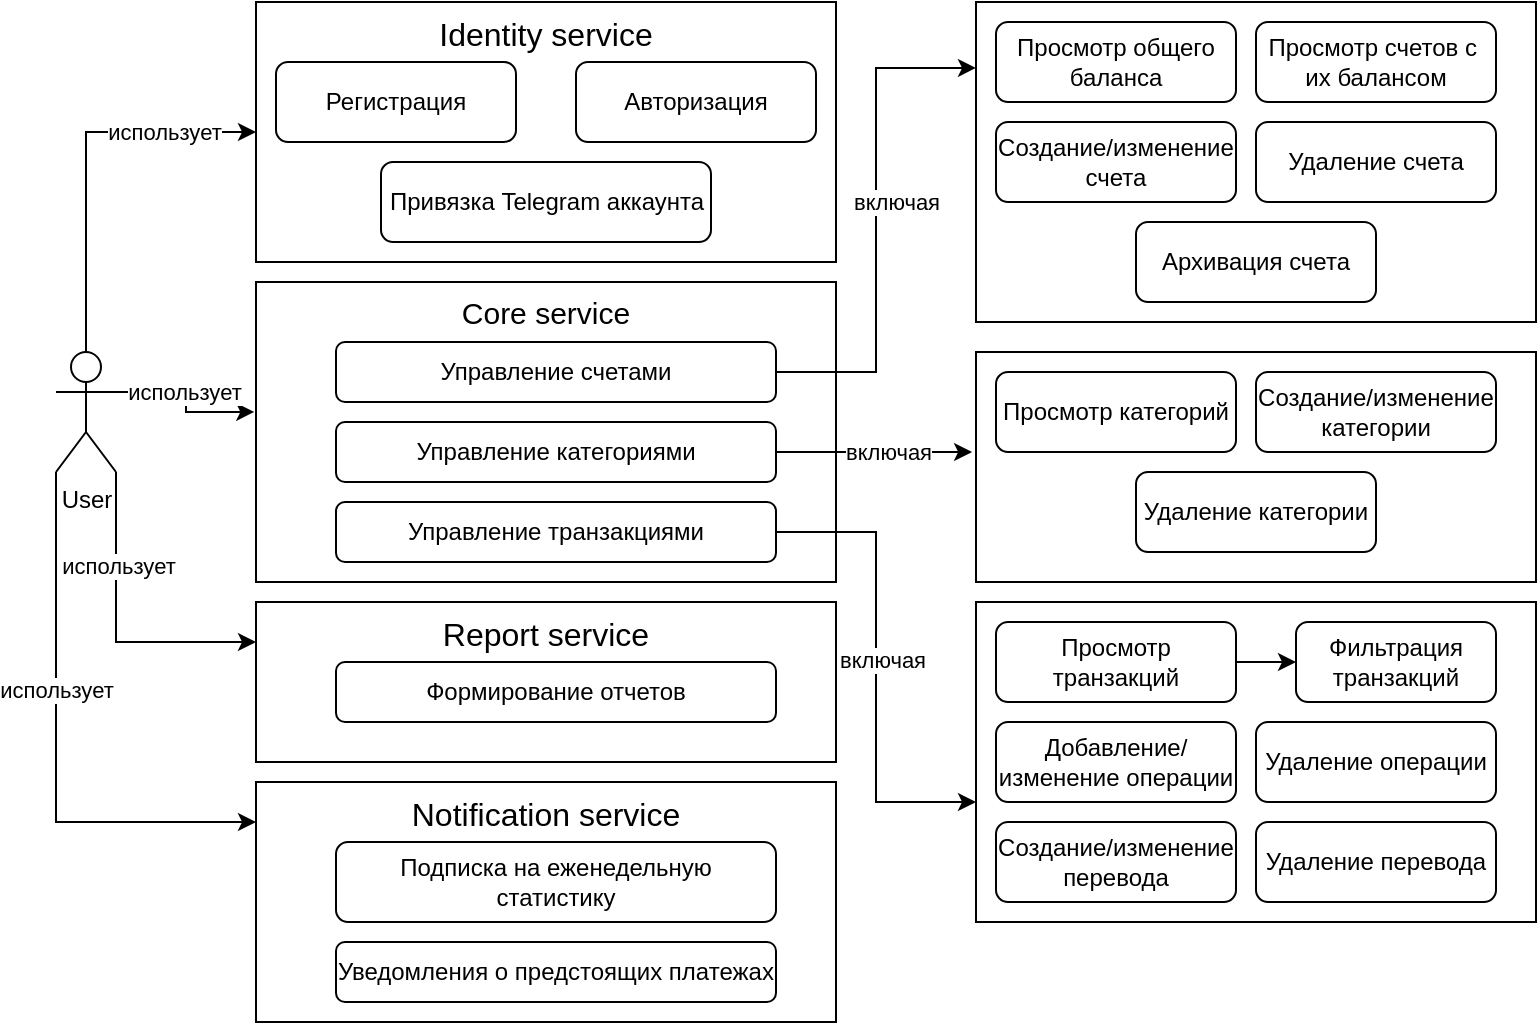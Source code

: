 <mxfile version="26.2.14">
  <diagram name="Страница — 1" id="FPkx5iTmyTTH_QAq3jMK">
    <mxGraphModel dx="2253" dy="751" grid="1" gridSize="10" guides="1" tooltips="1" connect="1" arrows="1" fold="1" page="1" pageScale="1" pageWidth="827" pageHeight="1169" math="0" shadow="0">
      <root>
        <mxCell id="0" />
        <mxCell id="1" parent="0" />
        <mxCell id="biUFr0Qo7alXC2_2lR7L-41" style="edgeStyle=orthogonalEdgeStyle;rounded=0;orthogonalLoop=1;jettySize=auto;html=1;exitX=0.5;exitY=0;exitDx=0;exitDy=0;exitPerimeter=0;entryX=0;entryY=0.5;entryDx=0;entryDy=0;" edge="1" parent="1" source="biUFr0Qo7alXC2_2lR7L-1" target="biUFr0Qo7alXC2_2lR7L-4">
          <mxGeometry relative="1" as="geometry" />
        </mxCell>
        <mxCell id="biUFr0Qo7alXC2_2lR7L-43" value="использует" style="edgeLabel;html=1;align=center;verticalAlign=middle;resizable=0;points=[];" vertex="1" connectable="0" parent="biUFr0Qo7alXC2_2lR7L-41">
          <mxGeometry x="0.528" relative="1" as="geometry">
            <mxPoint as="offset" />
          </mxGeometry>
        </mxCell>
        <mxCell id="biUFr0Qo7alXC2_2lR7L-54" style="edgeStyle=orthogonalEdgeStyle;rounded=0;orthogonalLoop=1;jettySize=auto;html=1;exitX=1;exitY=1;exitDx=0;exitDy=0;exitPerimeter=0;entryX=0;entryY=0.25;entryDx=0;entryDy=0;" edge="1" parent="1" source="biUFr0Qo7alXC2_2lR7L-1" target="biUFr0Qo7alXC2_2lR7L-49">
          <mxGeometry relative="1" as="geometry" />
        </mxCell>
        <mxCell id="biUFr0Qo7alXC2_2lR7L-55" value="использует" style="edgeLabel;html=1;align=center;verticalAlign=middle;resizable=0;points=[];" vertex="1" connectable="0" parent="biUFr0Qo7alXC2_2lR7L-54">
          <mxGeometry x="-0.394" y="1" relative="1" as="geometry">
            <mxPoint as="offset" />
          </mxGeometry>
        </mxCell>
        <mxCell id="biUFr0Qo7alXC2_2lR7L-1" value="User" style="shape=umlActor;verticalLabelPosition=bottom;verticalAlign=top;html=1;outlineConnect=0;" vertex="1" parent="1">
          <mxGeometry x="20" y="215" width="30" height="60" as="geometry" />
        </mxCell>
        <mxCell id="biUFr0Qo7alXC2_2lR7L-4" value="Identity service" style="rounded=0;whiteSpace=wrap;html=1;verticalAlign=top;fontSize=16;" vertex="1" parent="1">
          <mxGeometry x="120" y="40" width="290" height="130" as="geometry" />
        </mxCell>
        <mxCell id="biUFr0Qo7alXC2_2lR7L-5" value="Регистрация" style="rounded=1;whiteSpace=wrap;html=1;" vertex="1" parent="1">
          <mxGeometry x="130" y="70" width="120" height="40" as="geometry" />
        </mxCell>
        <mxCell id="biUFr0Qo7alXC2_2lR7L-6" value="Авторизация" style="rounded=1;whiteSpace=wrap;html=1;" vertex="1" parent="1">
          <mxGeometry x="280" y="70" width="120" height="40" as="geometry" />
        </mxCell>
        <mxCell id="biUFr0Qo7alXC2_2lR7L-8" value="Привязка Telegram аккаунта" style="rounded=1;whiteSpace=wrap;html=1;" vertex="1" parent="1">
          <mxGeometry x="182.5" y="120" width="165" height="40" as="geometry" />
        </mxCell>
        <mxCell id="biUFr0Qo7alXC2_2lR7L-10" value="Core service" style="rounded=0;whiteSpace=wrap;html=1;verticalAlign=top;fontSize=15;" vertex="1" parent="1">
          <mxGeometry x="120" y="180" width="290" height="150" as="geometry" />
        </mxCell>
        <mxCell id="biUFr0Qo7alXC2_2lR7L-11" value="Управление счетами" style="rounded=1;whiteSpace=wrap;html=1;" vertex="1" parent="1">
          <mxGeometry x="160" y="210" width="220" height="30" as="geometry" />
        </mxCell>
        <mxCell id="biUFr0Qo7alXC2_2lR7L-13" value="Управление категориями" style="rounded=1;whiteSpace=wrap;html=1;" vertex="1" parent="1">
          <mxGeometry x="160" y="250" width="220" height="30" as="geometry" />
        </mxCell>
        <mxCell id="biUFr0Qo7alXC2_2lR7L-14" value="Управление транзакциями" style="rounded=1;whiteSpace=wrap;html=1;" vertex="1" parent="1">
          <mxGeometry x="160" y="290" width="220" height="30" as="geometry" />
        </mxCell>
        <mxCell id="biUFr0Qo7alXC2_2lR7L-15" value="" style="rounded=0;whiteSpace=wrap;html=1;" vertex="1" parent="1">
          <mxGeometry x="480" y="40" width="280" height="160" as="geometry" />
        </mxCell>
        <mxCell id="biUFr0Qo7alXC2_2lR7L-16" value="Просмотр общего баланса" style="rounded=1;whiteSpace=wrap;html=1;" vertex="1" parent="1">
          <mxGeometry x="490" y="50" width="120" height="40" as="geometry" />
        </mxCell>
        <mxCell id="biUFr0Qo7alXC2_2lR7L-17" value="Просмотр счетов с&amp;nbsp; их балансом" style="rounded=1;whiteSpace=wrap;html=1;" vertex="1" parent="1">
          <mxGeometry x="620" y="50" width="120" height="40" as="geometry" />
        </mxCell>
        <mxCell id="biUFr0Qo7alXC2_2lR7L-18" value="Создание/изменение счета" style="rounded=1;whiteSpace=wrap;html=1;" vertex="1" parent="1">
          <mxGeometry x="490" y="100" width="120" height="40" as="geometry" />
        </mxCell>
        <mxCell id="biUFr0Qo7alXC2_2lR7L-19" value="Удаление счета" style="rounded=1;whiteSpace=wrap;html=1;" vertex="1" parent="1">
          <mxGeometry x="620" y="100" width="120" height="40" as="geometry" />
        </mxCell>
        <mxCell id="biUFr0Qo7alXC2_2lR7L-20" value="Архивация счета" style="rounded=1;whiteSpace=wrap;html=1;" vertex="1" parent="1">
          <mxGeometry x="560" y="150" width="120" height="40" as="geometry" />
        </mxCell>
        <mxCell id="biUFr0Qo7alXC2_2lR7L-21" style="edgeStyle=orthogonalEdgeStyle;rounded=0;orthogonalLoop=1;jettySize=auto;html=1;exitX=1;exitY=0.5;exitDx=0;exitDy=0;entryX=0;entryY=0.206;entryDx=0;entryDy=0;entryPerimeter=0;" edge="1" parent="1" source="biUFr0Qo7alXC2_2lR7L-11" target="biUFr0Qo7alXC2_2lR7L-15">
          <mxGeometry relative="1" as="geometry" />
        </mxCell>
        <mxCell id="biUFr0Qo7alXC2_2lR7L-22" value="включая" style="edgeLabel;html=1;align=center;verticalAlign=middle;resizable=0;points=[];" vertex="1" connectable="0" parent="biUFr0Qo7alXC2_2lR7L-21">
          <mxGeometry x="0.024" y="2" relative="1" as="geometry">
            <mxPoint x="12" y="-6" as="offset" />
          </mxGeometry>
        </mxCell>
        <mxCell id="biUFr0Qo7alXC2_2lR7L-23" value="" style="rounded=0;whiteSpace=wrap;html=1;" vertex="1" parent="1">
          <mxGeometry x="480" y="215" width="280" height="115" as="geometry" />
        </mxCell>
        <mxCell id="biUFr0Qo7alXC2_2lR7L-24" value="Просмотр категорий" style="rounded=1;whiteSpace=wrap;html=1;" vertex="1" parent="1">
          <mxGeometry x="490" y="225" width="120" height="40" as="geometry" />
        </mxCell>
        <mxCell id="biUFr0Qo7alXC2_2lR7L-25" value="Создание/изменение категории" style="rounded=1;whiteSpace=wrap;html=1;" vertex="1" parent="1">
          <mxGeometry x="620" y="225" width="120" height="40" as="geometry" />
        </mxCell>
        <mxCell id="biUFr0Qo7alXC2_2lR7L-26" value="Удаление категории" style="rounded=1;whiteSpace=wrap;html=1;" vertex="1" parent="1">
          <mxGeometry x="560" y="275" width="120" height="40" as="geometry" />
        </mxCell>
        <mxCell id="biUFr0Qo7alXC2_2lR7L-29" style="edgeStyle=orthogonalEdgeStyle;rounded=0;orthogonalLoop=1;jettySize=auto;html=1;exitX=1;exitY=0.5;exitDx=0;exitDy=0;entryX=-0.007;entryY=0.435;entryDx=0;entryDy=0;entryPerimeter=0;" edge="1" parent="1" source="biUFr0Qo7alXC2_2lR7L-13" target="biUFr0Qo7alXC2_2lR7L-23">
          <mxGeometry relative="1" as="geometry" />
        </mxCell>
        <mxCell id="biUFr0Qo7alXC2_2lR7L-30" value="включая" style="edgeLabel;html=1;align=center;verticalAlign=middle;resizable=0;points=[];" vertex="1" connectable="0" parent="biUFr0Qo7alXC2_2lR7L-29">
          <mxGeometry x="0.142" relative="1" as="geometry">
            <mxPoint as="offset" />
          </mxGeometry>
        </mxCell>
        <mxCell id="biUFr0Qo7alXC2_2lR7L-32" value="" style="rounded=0;whiteSpace=wrap;html=1;" vertex="1" parent="1">
          <mxGeometry x="480" y="340" width="280" height="160" as="geometry" />
        </mxCell>
        <mxCell id="biUFr0Qo7alXC2_2lR7L-38" style="edgeStyle=orthogonalEdgeStyle;rounded=0;orthogonalLoop=1;jettySize=auto;html=1;exitX=1;exitY=0.5;exitDx=0;exitDy=0;entryX=0;entryY=0.5;entryDx=0;entryDy=0;" edge="1" parent="1" source="biUFr0Qo7alXC2_2lR7L-33" target="biUFr0Qo7alXC2_2lR7L-34">
          <mxGeometry relative="1" as="geometry" />
        </mxCell>
        <mxCell id="biUFr0Qo7alXC2_2lR7L-33" value="Просмотр транзакций" style="rounded=1;whiteSpace=wrap;html=1;" vertex="1" parent="1">
          <mxGeometry x="490" y="350" width="120" height="40" as="geometry" />
        </mxCell>
        <mxCell id="biUFr0Qo7alXC2_2lR7L-34" value="Фильтрация транзакций" style="rounded=1;whiteSpace=wrap;html=1;" vertex="1" parent="1">
          <mxGeometry x="640" y="350" width="100" height="40" as="geometry" />
        </mxCell>
        <mxCell id="biUFr0Qo7alXC2_2lR7L-35" value="Добавление/изменение операции" style="rounded=1;whiteSpace=wrap;html=1;" vertex="1" parent="1">
          <mxGeometry x="490" y="400" width="120" height="40" as="geometry" />
        </mxCell>
        <mxCell id="biUFr0Qo7alXC2_2lR7L-36" value="Удаление операции" style="rounded=1;whiteSpace=wrap;html=1;" vertex="1" parent="1">
          <mxGeometry x="620" y="400" width="120" height="40" as="geometry" />
        </mxCell>
        <mxCell id="biUFr0Qo7alXC2_2lR7L-37" value="Создание/изменение перевода" style="rounded=1;whiteSpace=wrap;html=1;" vertex="1" parent="1">
          <mxGeometry x="490" y="450" width="120" height="40" as="geometry" />
        </mxCell>
        <mxCell id="biUFr0Qo7alXC2_2lR7L-39" value="Удаление перевода" style="rounded=1;whiteSpace=wrap;html=1;" vertex="1" parent="1">
          <mxGeometry x="620" y="450" width="120" height="40" as="geometry" />
        </mxCell>
        <mxCell id="biUFr0Qo7alXC2_2lR7L-42" style="edgeStyle=orthogonalEdgeStyle;rounded=0;orthogonalLoop=1;jettySize=auto;html=1;exitX=1;exitY=0.333;exitDx=0;exitDy=0;exitPerimeter=0;entryX=-0.003;entryY=0.433;entryDx=0;entryDy=0;entryPerimeter=0;" edge="1" parent="1" source="biUFr0Qo7alXC2_2lR7L-1" target="biUFr0Qo7alXC2_2lR7L-10">
          <mxGeometry relative="1" as="geometry" />
        </mxCell>
        <mxCell id="biUFr0Qo7alXC2_2lR7L-45" value="использует" style="edgeLabel;html=1;align=center;verticalAlign=middle;resizable=0;points=[];" vertex="1" connectable="0" parent="biUFr0Qo7alXC2_2lR7L-42">
          <mxGeometry x="-0.382" y="-1" relative="1" as="geometry">
            <mxPoint x="9" y="-1" as="offset" />
          </mxGeometry>
        </mxCell>
        <mxCell id="biUFr0Qo7alXC2_2lR7L-47" style="edgeStyle=orthogonalEdgeStyle;rounded=0;orthogonalLoop=1;jettySize=auto;html=1;exitX=1;exitY=0.5;exitDx=0;exitDy=0;entryX=0;entryY=0.625;entryDx=0;entryDy=0;entryPerimeter=0;" edge="1" parent="1" source="biUFr0Qo7alXC2_2lR7L-14" target="biUFr0Qo7alXC2_2lR7L-32">
          <mxGeometry relative="1" as="geometry" />
        </mxCell>
        <mxCell id="biUFr0Qo7alXC2_2lR7L-48" value="включая" style="edgeLabel;html=1;align=center;verticalAlign=middle;resizable=0;points=[];" vertex="1" connectable="0" parent="biUFr0Qo7alXC2_2lR7L-47">
          <mxGeometry x="-0.03" y="3" relative="1" as="geometry">
            <mxPoint as="offset" />
          </mxGeometry>
        </mxCell>
        <mxCell id="biUFr0Qo7alXC2_2lR7L-49" value="Report service" style="rounded=0;whiteSpace=wrap;html=1;verticalAlign=top;fontSize=16;" vertex="1" parent="1">
          <mxGeometry x="120" y="340" width="290" height="80" as="geometry" />
        </mxCell>
        <mxCell id="biUFr0Qo7alXC2_2lR7L-50" value="Формирование отчетов" style="rounded=1;whiteSpace=wrap;html=1;" vertex="1" parent="1">
          <mxGeometry x="160" y="370" width="220" height="30" as="geometry" />
        </mxCell>
        <mxCell id="biUFr0Qo7alXC2_2lR7L-51" value="Notification service" style="rounded=0;whiteSpace=wrap;html=1;verticalAlign=top;fontSize=16;" vertex="1" parent="1">
          <mxGeometry x="120" y="430" width="290" height="120" as="geometry" />
        </mxCell>
        <mxCell id="biUFr0Qo7alXC2_2lR7L-52" value="Подписка на еженедельную статистику" style="rounded=1;whiteSpace=wrap;html=1;" vertex="1" parent="1">
          <mxGeometry x="160" y="460" width="220" height="40" as="geometry" />
        </mxCell>
        <mxCell id="biUFr0Qo7alXC2_2lR7L-53" value="Уведомления о предстоящих платежах" style="rounded=1;whiteSpace=wrap;html=1;" vertex="1" parent="1">
          <mxGeometry x="160" y="510" width="220" height="30" as="geometry" />
        </mxCell>
        <mxCell id="biUFr0Qo7alXC2_2lR7L-56" style="edgeStyle=orthogonalEdgeStyle;rounded=0;orthogonalLoop=1;jettySize=auto;html=1;exitX=0;exitY=1;exitDx=0;exitDy=0;exitPerimeter=0;entryX=0;entryY=0.167;entryDx=0;entryDy=0;entryPerimeter=0;" edge="1" parent="1" source="biUFr0Qo7alXC2_2lR7L-1" target="biUFr0Qo7alXC2_2lR7L-51">
          <mxGeometry relative="1" as="geometry" />
        </mxCell>
        <mxCell id="biUFr0Qo7alXC2_2lR7L-57" value="использует" style="edgeLabel;html=1;align=center;verticalAlign=middle;resizable=0;points=[];" vertex="1" connectable="0" parent="biUFr0Qo7alXC2_2lR7L-56">
          <mxGeometry x="-0.207" relative="1" as="geometry">
            <mxPoint as="offset" />
          </mxGeometry>
        </mxCell>
      </root>
    </mxGraphModel>
  </diagram>
</mxfile>
